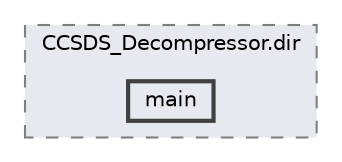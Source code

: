 digraph "build/CMakeFiles/CCSDS_Decompressor.dir/main"
{
 // LATEX_PDF_SIZE
  bgcolor="transparent";
  edge [fontname=Helvetica,fontsize=10,labelfontname=Helvetica,labelfontsize=10];
  node [fontname=Helvetica,fontsize=10,shape=box,height=0.2,width=0.4];
  compound=true
  subgraph clusterdir_2fcae24043d6c8d9b3f3b422e373032f {
    graph [ bgcolor="#e6e9ef", pencolor="grey50", label="CCSDS_Decompressor.dir", fontname=Helvetica,fontsize=10 style="filled,dashed", URL="dir_2fcae24043d6c8d9b3f3b422e373032f.html",tooltip=""]
  dir_428a955cd1dcf08ef5b7d9b0293e4d17 [label="main", fillcolor="#e6e9ef", color="grey25", style="filled,bold", URL="dir_428a955cd1dcf08ef5b7d9b0293e4d17.html",tooltip=""];
  }
}
